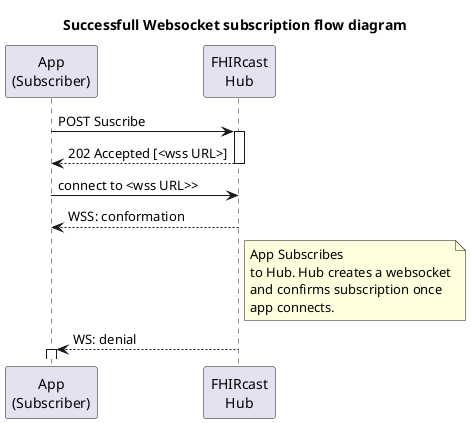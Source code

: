 @startuml

title Successfull Websocket subscription flow diagram

participant "App\n(Subscriber)" as Subscriber
participant "FHIRcast\nHub" as Hub

Subscriber -> Hub++: POST Suscribe
Subscriber <-- Hub--: 202 Accepted [<wss URL>]
Subscriber -> Hub: connect to <wss URL>>
Subscriber <-- Hub: WSS: conformation

note right of Hub
    App Subscribes
    to Hub. Hub creates a websocket
    and confirms subscription once 
    app connects.
end note

Hub --> Subscriber++: WS: denial

@enduml